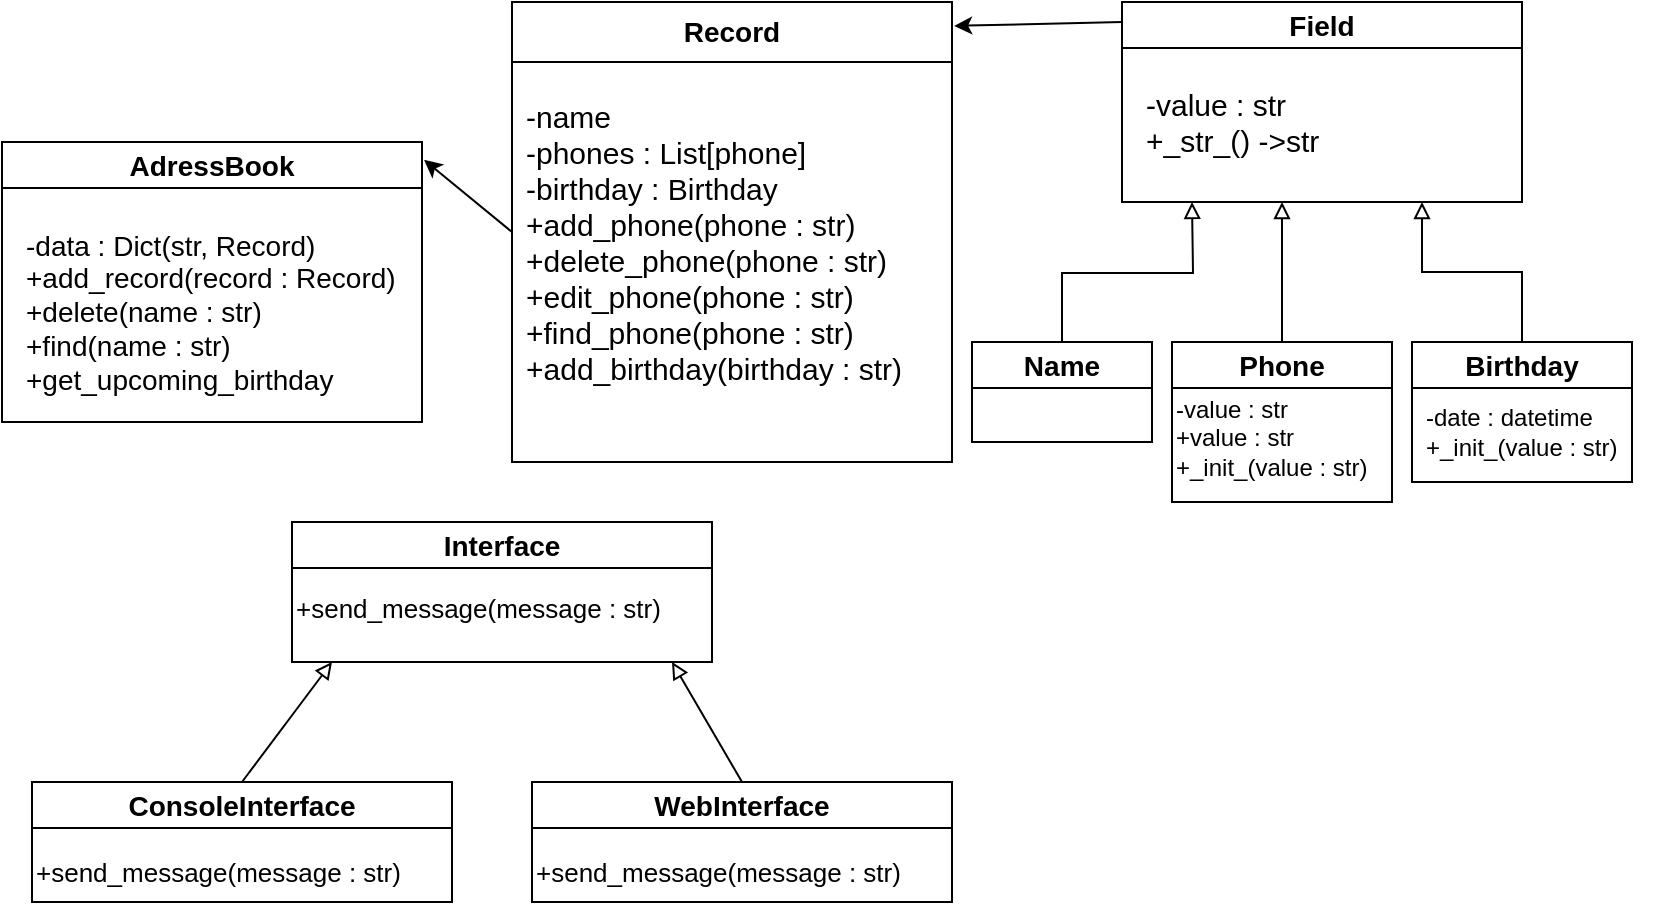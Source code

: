 <mxfile version="24.3.1" type="github">
  <diagram name="Страница — 1" id="qaOkqnMA_gnOSaHEvX8R">
    <mxGraphModel dx="1114" dy="613" grid="1" gridSize="10" guides="1" tooltips="1" connect="1" arrows="1" fold="1" page="1" pageScale="1" pageWidth="827" pageHeight="1169" math="0" shadow="0">
      <root>
        <mxCell id="0" />
        <mxCell id="1" parent="0" />
        <mxCell id="MJNUgDrHa1im1jLlccg_-9" value="&lt;font style=&quot;font-size: 14px;&quot;&gt;AdressBook&lt;/font&gt;" style="swimlane;whiteSpace=wrap;html=1;" vertex="1" parent="1">
          <mxGeometry x="5" y="80" width="210" height="140" as="geometry" />
        </mxCell>
        <mxCell id="MJNUgDrHa1im1jLlccg_-10" value="-data : Dict(str, Record)&lt;div style=&quot;font-size: 14px;&quot;&gt;+add_record(record : Record)&lt;/div&gt;&lt;div style=&quot;font-size: 14px;&quot;&gt;+delete(name : str)&lt;/div&gt;&lt;div style=&quot;font-size: 14px;&quot;&gt;+find(name : str)&lt;/div&gt;&lt;div style=&quot;font-size: 14px;&quot;&gt;+get_upcoming_birthday&lt;/div&gt;" style="text;html=1;align=left;verticalAlign=middle;resizable=0;points=[];autosize=1;strokeColor=none;fillColor=none;fontSize=14;" vertex="1" parent="MJNUgDrHa1im1jLlccg_-9">
          <mxGeometry x="10" y="35" width="210" height="100" as="geometry" />
        </mxCell>
        <mxCell id="MJNUgDrHa1im1jLlccg_-14" value="&lt;font style=&quot;font-size: 14px;&quot;&gt;Record&lt;/font&gt;" style="swimlane;whiteSpace=wrap;html=1;startSize=30;" vertex="1" parent="1">
          <mxGeometry x="260" y="10" width="220" height="230" as="geometry" />
        </mxCell>
        <mxCell id="MJNUgDrHa1im1jLlccg_-15" value="-name&lt;div style=&quot;font-size: 15px;&quot;&gt;-phones : List[phone]&lt;/div&gt;&lt;div style=&quot;font-size: 15px;&quot;&gt;-birthday : Birthday&lt;/div&gt;&lt;div style=&quot;font-size: 15px;&quot;&gt;+add_phone(phone : str)&lt;/div&gt;&lt;div style=&quot;font-size: 15px;&quot;&gt;+delete_phone(phone : str)&lt;/div&gt;&lt;div style=&quot;font-size: 15px;&quot;&gt;+edit_phone&lt;span style=&quot;background-color: initial; font-size: 15px;&quot;&gt;(phone : str)&lt;/span&gt;&lt;/div&gt;&lt;div style=&quot;font-size: 15px;&quot;&gt;&lt;span style=&quot;background-color: initial; font-size: 15px;&quot;&gt;+find_phone&lt;/span&gt;&lt;span style=&quot;background-color: initial; font-size: 15px;&quot;&gt;(phone : str)&lt;/span&gt;&lt;/div&gt;&lt;div style=&quot;font-size: 15px;&quot;&gt;&lt;span style=&quot;background-color: initial; font-size: 15px;&quot;&gt;+add_birthday&lt;/span&gt;&lt;span style=&quot;background-color: initial; font-size: 15px;&quot;&gt;(birthday : str)&lt;/span&gt;&lt;/div&gt;" style="text;html=1;align=left;verticalAlign=middle;resizable=0;points=[];autosize=1;strokeColor=none;fillColor=none;fontSize=15;" vertex="1" parent="MJNUgDrHa1im1jLlccg_-14">
          <mxGeometry x="5" y="40" width="210" height="160" as="geometry" />
        </mxCell>
        <mxCell id="MJNUgDrHa1im1jLlccg_-20" value="" style="edgeStyle=none;orthogonalLoop=1;jettySize=auto;html=1;rounded=0;exitX=0;exitY=0.5;exitDx=0;exitDy=0;entryX=1.005;entryY=0.064;entryDx=0;entryDy=0;entryPerimeter=0;" edge="1" parent="1" source="MJNUgDrHa1im1jLlccg_-14" target="MJNUgDrHa1im1jLlccg_-9">
          <mxGeometry width="100" relative="1" as="geometry">
            <mxPoint x="210" y="420" as="sourcePoint" />
            <mxPoint x="310" y="420" as="targetPoint" />
            <Array as="points" />
          </mxGeometry>
        </mxCell>
        <mxCell id="MJNUgDrHa1im1jLlccg_-24" value="&lt;font style=&quot;font-size: 14px;&quot;&gt;Field&lt;/font&gt;" style="swimlane;whiteSpace=wrap;html=1;" vertex="1" parent="1">
          <mxGeometry x="565" y="10" width="200" height="100" as="geometry" />
        </mxCell>
        <mxCell id="MJNUgDrHa1im1jLlccg_-25" value="&lt;font style=&quot;font-size: 15px;&quot;&gt;-value : str&lt;/font&gt;&lt;div style=&quot;font-size: 15px;&quot;&gt;&lt;font style=&quot;font-size: 15px;&quot;&gt;+_str_() -&amp;gt;str&lt;/font&gt;&lt;/div&gt;" style="text;html=1;align=left;verticalAlign=middle;resizable=0;points=[];autosize=1;strokeColor=none;fillColor=none;fontSize=16;" vertex="1" parent="MJNUgDrHa1im1jLlccg_-24">
          <mxGeometry x="10" y="35" width="110" height="50" as="geometry" />
        </mxCell>
        <mxCell id="MJNUgDrHa1im1jLlccg_-26" value="" style="endArrow=classic;html=1;rounded=0;entryX=1.005;entryY=0.052;entryDx=0;entryDy=0;entryPerimeter=0;exitX=0;exitY=0.1;exitDx=0;exitDy=0;exitPerimeter=0;" edge="1" parent="1" source="MJNUgDrHa1im1jLlccg_-24" target="MJNUgDrHa1im1jLlccg_-14">
          <mxGeometry width="50" height="50" relative="1" as="geometry">
            <mxPoint x="400" y="300" as="sourcePoint" />
            <mxPoint x="450" y="250" as="targetPoint" />
          </mxGeometry>
        </mxCell>
        <mxCell id="MJNUgDrHa1im1jLlccg_-27" value="&lt;font style=&quot;font-size: 14px;&quot;&gt;Interface&lt;/font&gt;" style="swimlane;whiteSpace=wrap;html=1;" vertex="1" parent="1">
          <mxGeometry x="150" y="270" width="210" height="70" as="geometry" />
        </mxCell>
        <mxCell id="MJNUgDrHa1im1jLlccg_-28" value="&lt;font style=&quot;font-size: 13px;&quot;&gt;+send_message(message : str)&lt;/font&gt;" style="text;html=1;align=left;verticalAlign=middle;resizable=0;points=[];autosize=1;strokeColor=none;fillColor=none;" vertex="1" parent="MJNUgDrHa1im1jLlccg_-27">
          <mxGeometry y="28" width="210" height="30" as="geometry" />
        </mxCell>
        <mxCell id="MJNUgDrHa1im1jLlccg_-29" value="&lt;font style=&quot;font-size: 14px;&quot;&gt;ConsoleInterface&lt;/font&gt;" style="swimlane;whiteSpace=wrap;html=1;" vertex="1" parent="1">
          <mxGeometry x="20" y="400" width="210" height="60" as="geometry" />
        </mxCell>
        <mxCell id="MJNUgDrHa1im1jLlccg_-30" value="+send_message(message : str)" style="text;html=1;align=left;verticalAlign=middle;resizable=0;points=[];autosize=1;strokeColor=none;fillColor=none;fontSize=13;" vertex="1" parent="MJNUgDrHa1im1jLlccg_-29">
          <mxGeometry y="30" width="210" height="30" as="geometry" />
        </mxCell>
        <mxCell id="MJNUgDrHa1im1jLlccg_-31" value="&lt;font style=&quot;font-size: 14px;&quot;&gt;WebInterface&lt;/font&gt;" style="swimlane;whiteSpace=wrap;html=1;" vertex="1" parent="1">
          <mxGeometry x="270" y="400" width="210" height="60" as="geometry" />
        </mxCell>
        <mxCell id="MJNUgDrHa1im1jLlccg_-32" value="+send_message(message : str)" style="text;html=1;align=left;verticalAlign=middle;resizable=0;points=[];autosize=1;strokeColor=none;fillColor=none;fontSize=13;" vertex="1" parent="MJNUgDrHa1im1jLlccg_-31">
          <mxGeometry y="30" width="210" height="30" as="geometry" />
        </mxCell>
        <mxCell id="MJNUgDrHa1im1jLlccg_-33" value="" style="endArrow=block;html=1;rounded=0;exitX=0.5;exitY=0;exitDx=0;exitDy=0;endFill=0;" edge="1" parent="1" source="MJNUgDrHa1im1jLlccg_-31">
          <mxGeometry width="50" height="50" relative="1" as="geometry">
            <mxPoint x="340" y="380" as="sourcePoint" />
            <mxPoint x="340" y="340" as="targetPoint" />
          </mxGeometry>
        </mxCell>
        <mxCell id="MJNUgDrHa1im1jLlccg_-49" style="edgeStyle=orthogonalEdgeStyle;rounded=0;orthogonalLoop=1;jettySize=auto;html=1;exitX=0.5;exitY=0;exitDx=0;exitDy=0;endArrow=block;endFill=0;" edge="1" parent="1" source="MJNUgDrHa1im1jLlccg_-36">
          <mxGeometry relative="1" as="geometry">
            <mxPoint x="600" y="110" as="targetPoint" />
          </mxGeometry>
        </mxCell>
        <mxCell id="MJNUgDrHa1im1jLlccg_-36" value="&lt;font style=&quot;font-size: 14px;&quot;&gt;Name&lt;/font&gt;" style="swimlane;whiteSpace=wrap;html=1;startSize=23;" vertex="1" parent="1">
          <mxGeometry x="490" y="180" width="90" height="50" as="geometry" />
        </mxCell>
        <mxCell id="MJNUgDrHa1im1jLlccg_-50" style="edgeStyle=orthogonalEdgeStyle;rounded=0;orthogonalLoop=1;jettySize=auto;html=1;exitX=0.5;exitY=0;exitDx=0;exitDy=0;endArrow=block;endFill=0;" edge="1" parent="1" source="MJNUgDrHa1im1jLlccg_-37">
          <mxGeometry relative="1" as="geometry">
            <mxPoint x="645" y="110" as="targetPoint" />
          </mxGeometry>
        </mxCell>
        <mxCell id="MJNUgDrHa1im1jLlccg_-37" value="&lt;font style=&quot;font-size: 14px;&quot;&gt;Phone&lt;/font&gt;" style="swimlane;whiteSpace=wrap;html=1;startSize=23;" vertex="1" parent="1">
          <mxGeometry x="590" y="180" width="110" height="80" as="geometry" />
        </mxCell>
        <mxCell id="MJNUgDrHa1im1jLlccg_-46" value="-value : str&lt;div&gt;+value : str&lt;/div&gt;&lt;div&gt;+_init_(value : str)&lt;br&gt;&lt;div&gt;&lt;br&gt;&lt;/div&gt;&lt;/div&gt;" style="text;html=1;align=left;verticalAlign=middle;resizable=0;points=[];autosize=1;strokeColor=none;fillColor=none;" vertex="1" parent="MJNUgDrHa1im1jLlccg_-37">
          <mxGeometry y="20" width="120" height="70" as="geometry" />
        </mxCell>
        <mxCell id="MJNUgDrHa1im1jLlccg_-51" style="edgeStyle=orthogonalEdgeStyle;rounded=0;orthogonalLoop=1;jettySize=auto;html=1;exitX=0.5;exitY=0;exitDx=0;exitDy=0;endArrow=block;endFill=0;entryX=0.75;entryY=1;entryDx=0;entryDy=0;" edge="1" parent="1" source="MJNUgDrHa1im1jLlccg_-38" target="MJNUgDrHa1im1jLlccg_-24">
          <mxGeometry relative="1" as="geometry">
            <mxPoint x="690" y="110" as="targetPoint" />
          </mxGeometry>
        </mxCell>
        <mxCell id="MJNUgDrHa1im1jLlccg_-38" value="&lt;span style=&quot;font-size: 14px;&quot;&gt;Birthday&lt;/span&gt;" style="swimlane;whiteSpace=wrap;html=1;startSize=23;" vertex="1" parent="1">
          <mxGeometry x="710" y="180" width="110" height="70" as="geometry" />
        </mxCell>
        <mxCell id="MJNUgDrHa1im1jLlccg_-48" value="-date : datetime&lt;div&gt;+_init_(value : str)&lt;/div&gt;" style="text;html=1;align=left;verticalAlign=middle;resizable=0;points=[];autosize=1;strokeColor=none;fillColor=none;" vertex="1" parent="MJNUgDrHa1im1jLlccg_-38">
          <mxGeometry x="5" y="25" width="120" height="40" as="geometry" />
        </mxCell>
        <mxCell id="MJNUgDrHa1im1jLlccg_-44" value="" style="endArrow=block;html=1;rounded=0;exitX=0.5;exitY=0;exitDx=0;exitDy=0;endFill=0;" edge="1" parent="1" source="MJNUgDrHa1im1jLlccg_-29">
          <mxGeometry width="50" height="50" relative="1" as="geometry">
            <mxPoint x="150" y="400" as="sourcePoint" />
            <mxPoint x="170" y="340" as="targetPoint" />
          </mxGeometry>
        </mxCell>
      </root>
    </mxGraphModel>
  </diagram>
</mxfile>

